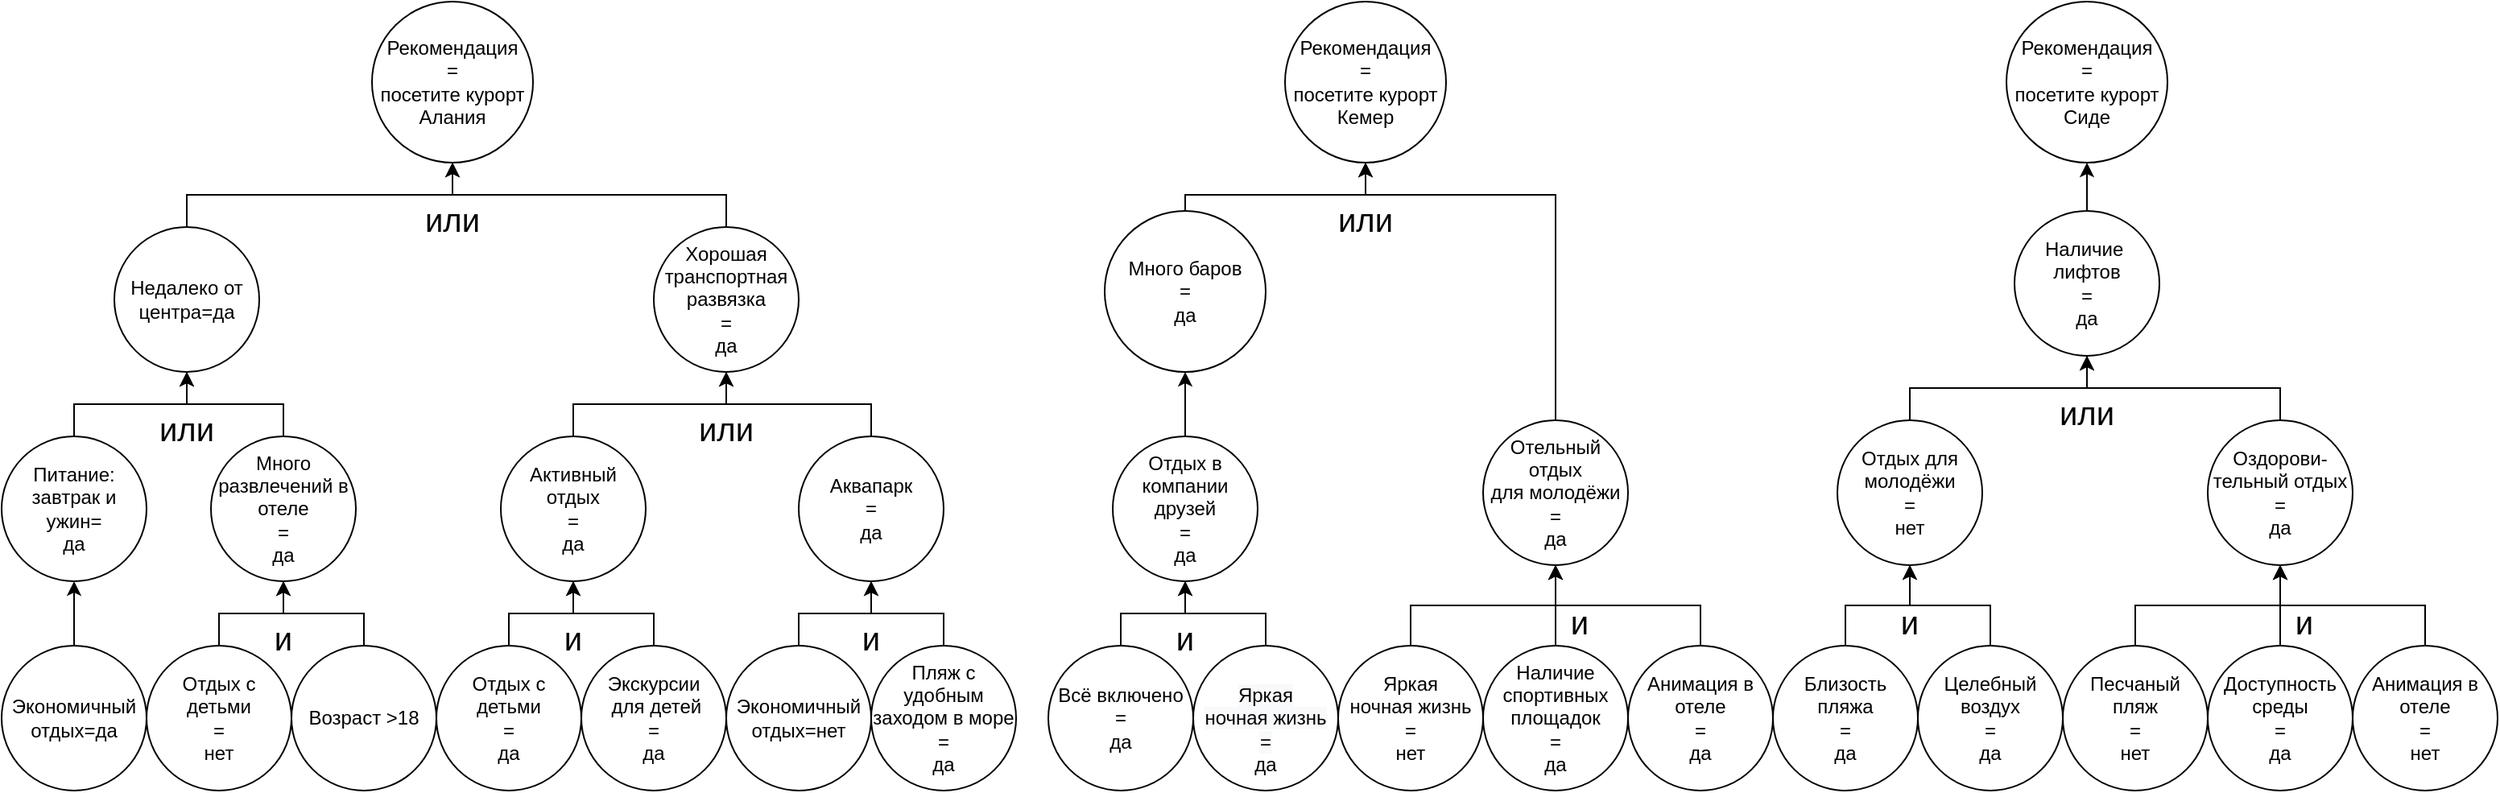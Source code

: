<mxfile version="20.7.4" type="device"><diagram id="YQi69LTeAL2efPBdrYvW" name="Сторінка-1"><mxGraphModel dx="1434" dy="739" grid="1" gridSize="10" guides="1" tooltips="1" connect="1" arrows="1" fold="1" page="1" pageScale="1" pageWidth="827" pageHeight="1169" math="0" shadow="0"><root><mxCell id="0"/><mxCell id="1" parent="0"/><mxCell id="BsZQJJfcdxUSmIoONMlX-21" style="edgeStyle=orthogonalEdgeStyle;rounded=0;orthogonalLoop=1;jettySize=auto;html=1;exitX=0.5;exitY=0;exitDx=0;exitDy=0;" parent="1" source="-yzRgbkLWYrO9vDOBiGZ-2" target="-yzRgbkLWYrO9vDOBiGZ-28" edge="1"><mxGeometry relative="1" as="geometry"/></mxCell><mxCell id="-yzRgbkLWYrO9vDOBiGZ-2" value="&lt;font style=&quot;vertical-align: inherit;&quot;&gt;&lt;font style=&quot;vertical-align: inherit;&quot;&gt;Возраст &amp;gt;18&lt;/font&gt;&lt;/font&gt;" style="ellipse;whiteSpace=wrap;html=1;aspect=fixed;" parent="1" vertex="1"><mxGeometry x="210" y="440" width="90" height="90" as="geometry"/></mxCell><mxCell id="BsZQJJfcdxUSmIoONMlX-20" style="edgeStyle=orthogonalEdgeStyle;rounded=0;orthogonalLoop=1;jettySize=auto;html=1;exitX=0.5;exitY=0;exitDx=0;exitDy=0;" parent="1" source="-yzRgbkLWYrO9vDOBiGZ-3" target="-yzRgbkLWYrO9vDOBiGZ-28" edge="1"><mxGeometry relative="1" as="geometry"/></mxCell><mxCell id="-yzRgbkLWYrO9vDOBiGZ-3" value="Отдых с детьми&lt;br&gt;=&lt;br&gt;нет" style="ellipse;whiteSpace=wrap;html=1;aspect=fixed;" parent="1" vertex="1"><mxGeometry x="120" y="440" width="90" height="90" as="geometry"/></mxCell><mxCell id="BsZQJJfcdxUSmIoONMlX-37" style="edgeStyle=orthogonalEdgeStyle;rounded=0;orthogonalLoop=1;jettySize=auto;html=1;exitX=0.5;exitY=0;exitDx=0;exitDy=0;" parent="1" source="-yzRgbkLWYrO9vDOBiGZ-4" target="BsZQJJfcdxUSmIoONMlX-4" edge="1"><mxGeometry relative="1" as="geometry"/></mxCell><mxCell id="-yzRgbkLWYrO9vDOBiGZ-4" value="&lt;font style=&quot;vertical-align: inherit;&quot;&gt;&lt;font style=&quot;vertical-align: inherit;&quot;&gt;&lt;font style=&quot;vertical-align: inherit;&quot;&gt;&lt;font style=&quot;vertical-align: inherit;&quot;&gt;Экономичный отдых=нет&lt;/font&gt;&lt;/font&gt;&lt;/font&gt;&lt;/font&gt;" style="ellipse;whiteSpace=wrap;html=1;aspect=fixed;" parent="1" vertex="1"><mxGeometry x="480" y="440" width="90" height="90" as="geometry"/></mxCell><mxCell id="BsZQJJfcdxUSmIoONMlX-17" style="edgeStyle=orthogonalEdgeStyle;rounded=0;orthogonalLoop=1;jettySize=auto;html=1;exitX=0.5;exitY=0;exitDx=0;exitDy=0;" parent="1" source="-yzRgbkLWYrO9vDOBiGZ-5" target="-yzRgbkLWYrO9vDOBiGZ-7" edge="1"><mxGeometry relative="1" as="geometry"/></mxCell><mxCell id="-yzRgbkLWYrO9vDOBiGZ-5" value="Питание:&lt;br&gt;завтрак и ужин=&lt;br&gt;да" style="ellipse;html=1;aspect=fixed;fontSize=12;whiteSpace=wrap;" parent="1" vertex="1"><mxGeometry x="30" y="310" width="90" height="90" as="geometry"/></mxCell><mxCell id="BsZQJJfcdxUSmIoONMlX-15" style="edgeStyle=orthogonalEdgeStyle;rounded=0;orthogonalLoop=1;jettySize=auto;html=1;exitX=0.5;exitY=0;exitDx=0;exitDy=0;" parent="1" source="-yzRgbkLWYrO9vDOBiGZ-6" target="-yzRgbkLWYrO9vDOBiGZ-5" edge="1"><mxGeometry relative="1" as="geometry"/></mxCell><mxCell id="-yzRgbkLWYrO9vDOBiGZ-6" value="Экономичный отдых=да" style="ellipse;whiteSpace=wrap;html=1;aspect=fixed;" parent="1" vertex="1"><mxGeometry x="30" y="440" width="90" height="90" as="geometry"/></mxCell><mxCell id="BsZQJJfcdxUSmIoONMlX-23" style="edgeStyle=orthogonalEdgeStyle;rounded=0;orthogonalLoop=1;jettySize=auto;html=1;exitX=0.5;exitY=0;exitDx=0;exitDy=0;" parent="1" source="-yzRgbkLWYrO9vDOBiGZ-7" target="-yzRgbkLWYrO9vDOBiGZ-29" edge="1"><mxGeometry relative="1" as="geometry"/></mxCell><mxCell id="-yzRgbkLWYrO9vDOBiGZ-7" value="Недалеко от центра=да" style="ellipse;whiteSpace=wrap;html=1;aspect=fixed;fontSize=12;" parent="1" vertex="1"><mxGeometry x="100" y="180" width="90" height="90" as="geometry"/></mxCell><mxCell id="BsZQJJfcdxUSmIoONMlX-29" style="edgeStyle=orthogonalEdgeStyle;rounded=0;orthogonalLoop=1;jettySize=auto;html=1;exitX=0.5;exitY=0;exitDx=0;exitDy=0;" parent="1" source="-yzRgbkLWYrO9vDOBiGZ-9" target="BsZQJJfcdxUSmIoONMlX-24" edge="1"><mxGeometry relative="1" as="geometry"/></mxCell><mxCell id="-yzRgbkLWYrO9vDOBiGZ-9" value="Отдых с детьми&lt;br&gt;=&lt;br&gt;да" style="ellipse;whiteSpace=wrap;html=1;aspect=fixed;fontSize=12;" parent="1" vertex="1"><mxGeometry x="300" y="440" width="90" height="90" as="geometry"/></mxCell><mxCell id="BsZQJJfcdxUSmIoONMlX-22" style="edgeStyle=orthogonalEdgeStyle;rounded=0;orthogonalLoop=1;jettySize=auto;html=1;exitX=0.5;exitY=0;exitDx=0;exitDy=0;" parent="1" source="-yzRgbkLWYrO9vDOBiGZ-28" target="-yzRgbkLWYrO9vDOBiGZ-7" edge="1"><mxGeometry relative="1" as="geometry"/></mxCell><mxCell id="-yzRgbkLWYrO9vDOBiGZ-28" value="&lt;font style=&quot;vertical-align: inherit;&quot;&gt;&lt;font style=&quot;vertical-align: inherit;&quot;&gt;Много развлечений в отеле &lt;/font&gt;&lt;/font&gt;&lt;br&gt;&lt;font style=&quot;vertical-align: inherit;&quot;&gt;&lt;font style=&quot;vertical-align: inherit;&quot;&gt;= &lt;/font&gt;&lt;/font&gt;&lt;br&gt;&lt;font style=&quot;vertical-align: inherit;&quot;&gt;&lt;font style=&quot;vertical-align: inherit;&quot;&gt;да&lt;/font&gt;&lt;/font&gt;" style="ellipse;whiteSpace=wrap;html=1;aspect=fixed;fontSize=12;" parent="1" vertex="1"><mxGeometry x="160" y="310" width="90" height="90" as="geometry"/></mxCell><mxCell id="-yzRgbkLWYrO9vDOBiGZ-29" value="&lt;font style=&quot;vertical-align: inherit;&quot;&gt;&lt;font style=&quot;vertical-align: inherit;&quot;&gt;Рекомендация &lt;/font&gt;&lt;/font&gt;&lt;br&gt;&lt;font style=&quot;vertical-align: inherit;&quot;&gt;&lt;font style=&quot;vertical-align: inherit;&quot;&gt;=&lt;br&gt;посетите курорт Алания&lt;/font&gt;&lt;/font&gt;" style="ellipse;whiteSpace=wrap;html=1;aspect=fixed;fontSize=12;" parent="1" vertex="1"><mxGeometry x="260" y="40" width="100" height="100" as="geometry"/></mxCell><mxCell id="BsZQJJfcdxUSmIoONMlX-44" style="edgeStyle=orthogonalEdgeStyle;rounded=0;orthogonalLoop=1;jettySize=auto;html=1;exitX=0.5;exitY=0;exitDx=0;exitDy=0;" parent="1" source="-yzRgbkLWYrO9vDOBiGZ-31" target="-yzRgbkLWYrO9vDOBiGZ-33" edge="1"><mxGeometry relative="1" as="geometry"/></mxCell><mxCell id="-yzRgbkLWYrO9vDOBiGZ-31" value="&lt;br&gt;&lt;span style=&quot;color: rgb(0, 0, 0); font-family: Helvetica; font-size: 12px; font-style: normal; font-variant-ligatures: normal; font-variant-caps: normal; font-weight: 400; letter-spacing: normal; orphans: 2; text-align: center; text-indent: 0px; text-transform: none; widows: 2; word-spacing: 0px; -webkit-text-stroke-width: 0px; background-color: rgb(248, 249, 250); text-decoration-thickness: initial; text-decoration-style: initial; text-decoration-color: initial; float: none; display: inline !important;&quot;&gt;Яркая&lt;/span&gt;&lt;br style=&quot;color: rgb(0, 0, 0); font-family: Helvetica; font-size: 12px; font-style: normal; font-variant-ligatures: normal; font-variant-caps: normal; font-weight: 400; letter-spacing: normal; orphans: 2; text-align: center; text-indent: 0px; text-transform: none; widows: 2; word-spacing: 0px; -webkit-text-stroke-width: 0px; background-color: rgb(248, 249, 250); text-decoration-thickness: initial; text-decoration-style: initial; text-decoration-color: initial;&quot;&gt;&lt;span style=&quot;color: rgb(0, 0, 0); font-family: Helvetica; font-size: 12px; font-style: normal; font-variant-ligatures: normal; font-variant-caps: normal; font-weight: 400; letter-spacing: normal; orphans: 2; text-align: center; text-indent: 0px; text-transform: none; widows: 2; word-spacing: 0px; -webkit-text-stroke-width: 0px; background-color: rgb(248, 249, 250); text-decoration-thickness: initial; text-decoration-style: initial; text-decoration-color: initial; float: none; display: inline !important;&quot;&gt;ночная жизнь&lt;/span&gt;&lt;br style=&quot;color: rgb(0, 0, 0); font-family: Helvetica; font-size: 12px; font-style: normal; font-variant-ligatures: normal; font-variant-caps: normal; font-weight: 400; letter-spacing: normal; orphans: 2; text-align: center; text-indent: 0px; text-transform: none; widows: 2; word-spacing: 0px; -webkit-text-stroke-width: 0px; background-color: rgb(248, 249, 250); text-decoration-thickness: initial; text-decoration-style: initial; text-decoration-color: initial;&quot;&gt;&lt;span style=&quot;color: rgb(0, 0, 0); font-family: Helvetica; font-size: 12px; font-style: normal; font-variant-ligatures: normal; font-variant-caps: normal; font-weight: 400; letter-spacing: normal; orphans: 2; text-align: center; text-indent: 0px; text-transform: none; widows: 2; word-spacing: 0px; -webkit-text-stroke-width: 0px; background-color: rgb(248, 249, 250); text-decoration-thickness: initial; text-decoration-style: initial; text-decoration-color: initial; float: none; display: inline !important;&quot;&gt;=&lt;/span&gt;&lt;br style=&quot;color: rgb(0, 0, 0); font-family: Helvetica; font-size: 12px; font-style: normal; font-variant-ligatures: normal; font-variant-caps: normal; font-weight: 400; letter-spacing: normal; orphans: 2; text-align: center; text-indent: 0px; text-transform: none; widows: 2; word-spacing: 0px; -webkit-text-stroke-width: 0px; background-color: rgb(248, 249, 250); text-decoration-thickness: initial; text-decoration-style: initial; text-decoration-color: initial;&quot;&gt;да" style="ellipse;aspect=fixed;fontSize=12;align=center;html=1;whiteSpace=wrap;" parent="1" vertex="1"><mxGeometry x="770" y="440" width="90" height="90" as="geometry"/></mxCell><mxCell id="BsZQJJfcdxUSmIoONMlX-43" style="edgeStyle=orthogonalEdgeStyle;rounded=0;orthogonalLoop=1;jettySize=auto;html=1;exitX=0.5;exitY=0;exitDx=0;exitDy=0;" parent="1" source="-yzRgbkLWYrO9vDOBiGZ-32" target="-yzRgbkLWYrO9vDOBiGZ-33" edge="1"><mxGeometry relative="1" as="geometry"/></mxCell><mxCell id="-yzRgbkLWYrO9vDOBiGZ-32" value="&lt;font style=&quot;vertical-align: inherit;&quot;&gt;&lt;font style=&quot;vertical-align: inherit;&quot;&gt;Всё включено&lt;br&gt;=&lt;br&gt;да&lt;br&gt;&lt;/font&gt;&lt;/font&gt;" style="ellipse;whiteSpace=wrap;html=1;aspect=fixed;fontSize=12;" parent="1" vertex="1"><mxGeometry x="680" y="440" width="90" height="90" as="geometry"/></mxCell><mxCell id="BsZQJJfcdxUSmIoONMlX-46" style="edgeStyle=orthogonalEdgeStyle;rounded=0;orthogonalLoop=1;jettySize=auto;html=1;exitX=0.5;exitY=0;exitDx=0;exitDy=0;" parent="1" source="-yzRgbkLWYrO9vDOBiGZ-33" target="-yzRgbkLWYrO9vDOBiGZ-47" edge="1"><mxGeometry relative="1" as="geometry"/></mxCell><mxCell id="-yzRgbkLWYrO9vDOBiGZ-33" value="Отдых в компании друзей&lt;br&gt;=&lt;br&gt;да" style="ellipse;whiteSpace=wrap;html=1;aspect=fixed;fontSize=12;" parent="1" vertex="1"><mxGeometry x="720" y="310" width="90" height="90" as="geometry"/></mxCell><mxCell id="BsZQJJfcdxUSmIoONMlX-52" style="edgeStyle=orthogonalEdgeStyle;rounded=0;orthogonalLoop=1;jettySize=auto;html=1;exitX=0.5;exitY=0;exitDx=0;exitDy=0;" parent="1" source="-yzRgbkLWYrO9vDOBiGZ-34" target="BsZQJJfcdxUSmIoONMlX-50" edge="1"><mxGeometry relative="1" as="geometry"/></mxCell><mxCell id="-yzRgbkLWYrO9vDOBiGZ-34" value="Наличие спортивных площадок&lt;br&gt;=&lt;br&gt;да" style="ellipse;whiteSpace=wrap;html=1;aspect=fixed;fontSize=12;" parent="1" vertex="1"><mxGeometry x="950" y="440" width="90" height="90" as="geometry"/></mxCell><mxCell id="BsZQJJfcdxUSmIoONMlX-51" style="edgeStyle=orthogonalEdgeStyle;rounded=0;orthogonalLoop=1;jettySize=auto;html=1;exitX=0.5;exitY=0;exitDx=0;exitDy=0;" parent="1" source="-yzRgbkLWYrO9vDOBiGZ-35" target="BsZQJJfcdxUSmIoONMlX-50" edge="1"><mxGeometry relative="1" as="geometry"/></mxCell><mxCell id="-yzRgbkLWYrO9vDOBiGZ-35" value="Яркая &lt;br&gt;ночная жизнь&lt;br&gt;=&lt;br&gt;нет" style="ellipse;whiteSpace=wrap;html=1;aspect=fixed;fontSize=12;" parent="1" vertex="1"><mxGeometry x="860" y="440" width="90" height="90" as="geometry"/></mxCell><mxCell id="BsZQJJfcdxUSmIoONMlX-48" style="edgeStyle=orthogonalEdgeStyle;rounded=0;orthogonalLoop=1;jettySize=auto;html=1;exitX=0.5;exitY=0;exitDx=0;exitDy=0;" parent="1" source="-yzRgbkLWYrO9vDOBiGZ-47" target="-yzRgbkLWYrO9vDOBiGZ-68" edge="1"><mxGeometry relative="1" as="geometry"><Array as="points"><mxPoint x="765" y="160"/><mxPoint x="877" y="160"/></Array></mxGeometry></mxCell><mxCell id="-yzRgbkLWYrO9vDOBiGZ-47" value="&lt;font style=&quot;vertical-align: inherit;&quot;&gt;&lt;font style=&quot;vertical-align: inherit;&quot;&gt;&lt;font style=&quot;vertical-align: inherit;&quot;&gt;&lt;font style=&quot;vertical-align: inherit;&quot;&gt;Много баров&lt;/font&gt;&lt;/font&gt;&lt;/font&gt;&lt;/font&gt;&lt;br&gt;&lt;font style=&quot;vertical-align: inherit;&quot;&gt;&lt;font style=&quot;vertical-align: inherit;&quot;&gt;&lt;font style=&quot;vertical-align: inherit;&quot;&gt;&lt;font style=&quot;vertical-align: inherit;&quot;&gt;= &lt;/font&gt;&lt;/font&gt;&lt;/font&gt;&lt;/font&gt;&lt;br&gt;&lt;font style=&quot;vertical-align: inherit;&quot;&gt;&lt;font style=&quot;vertical-align: inherit;&quot;&gt;&lt;font style=&quot;vertical-align: inherit;&quot;&gt;&lt;font style=&quot;vertical-align: inherit;&quot;&gt;да&lt;/font&gt;&lt;/font&gt;&lt;/font&gt;&lt;/font&gt;" style="ellipse;whiteSpace=wrap;html=1;aspect=fixed;fontSize=12;" parent="1" vertex="1"><mxGeometry x="715" y="170" width="100" height="100" as="geometry"/></mxCell><mxCell id="-yzRgbkLWYrO9vDOBiGZ-68" value="Рекомендация&lt;br&gt;=&lt;br&gt;посетите курорт Кемер" style="ellipse;whiteSpace=wrap;html=1;aspect=fixed;fontSize=12;" parent="1" vertex="1"><mxGeometry x="827" y="40" width="100" height="100" as="geometry"/></mxCell><mxCell id="BsZQJJfcdxUSmIoONMlX-55" style="edgeStyle=orthogonalEdgeStyle;rounded=0;orthogonalLoop=1;jettySize=auto;html=1;exitX=0.5;exitY=0;exitDx=0;exitDy=0;" parent="1" source="-yzRgbkLWYrO9vDOBiGZ-71" target="-yzRgbkLWYrO9vDOBiGZ-82" edge="1"><mxGeometry relative="1" as="geometry"/></mxCell><mxCell id="-yzRgbkLWYrO9vDOBiGZ-71" value="Близость пляжа&lt;br&gt;=&lt;br&gt;да" style="ellipse;whiteSpace=wrap;html=1;aspect=fixed;fontSize=12;" parent="1" vertex="1"><mxGeometry x="1130" y="440" width="90" height="90" as="geometry"/></mxCell><mxCell id="cTUbwPXL0TLzFF4Jb6U0-5" style="edgeStyle=orthogonalEdgeStyle;rounded=0;orthogonalLoop=1;jettySize=auto;html=1;exitX=0.5;exitY=0;exitDx=0;exitDy=0;" parent="1" source="-yzRgbkLWYrO9vDOBiGZ-73" target="cTUbwPXL0TLzFF4Jb6U0-1" edge="1"><mxGeometry relative="1" as="geometry"/></mxCell><mxCell id="-yzRgbkLWYrO9vDOBiGZ-73" value="Анимация в отеле&lt;br&gt;=&lt;br&gt;нет" style="ellipse;whiteSpace=wrap;html=1;aspect=fixed;fontSize=12;" parent="1" vertex="1"><mxGeometry x="1490" y="440" width="90" height="90" as="geometry"/></mxCell><mxCell id="BsZQJJfcdxUSmIoONMlX-56" style="edgeStyle=orthogonalEdgeStyle;rounded=0;orthogonalLoop=1;jettySize=auto;html=1;exitX=0.5;exitY=0;exitDx=0;exitDy=0;" parent="1" source="-yzRgbkLWYrO9vDOBiGZ-74" target="-yzRgbkLWYrO9vDOBiGZ-82" edge="1"><mxGeometry relative="1" as="geometry"/></mxCell><mxCell id="-yzRgbkLWYrO9vDOBiGZ-74" value="Целебный воздух&lt;br&gt;=&lt;br&gt;да" style="ellipse;whiteSpace=wrap;html=1;aspect=fixed;fontSize=12;" parent="1" vertex="1"><mxGeometry x="1220" y="440" width="90" height="90" as="geometry"/></mxCell><mxCell id="cTUbwPXL0TLzFF4Jb6U0-2" style="edgeStyle=orthogonalEdgeStyle;rounded=0;orthogonalLoop=1;jettySize=auto;html=1;exitX=0.5;exitY=0;exitDx=0;exitDy=0;" parent="1" source="-yzRgbkLWYrO9vDOBiGZ-75" target="cTUbwPXL0TLzFF4Jb6U0-1" edge="1"><mxGeometry relative="1" as="geometry"/></mxCell><mxCell id="-yzRgbkLWYrO9vDOBiGZ-75" value="Песчаный &lt;br&gt;пляж&lt;br&gt;=&lt;br&gt;нет" style="ellipse;whiteSpace=wrap;html=1;aspect=fixed;fontSize=12;" parent="1" vertex="1"><mxGeometry x="1310" y="440" width="90" height="90" as="geometry"/></mxCell><mxCell id="cTUbwPXL0TLzFF4Jb6U0-9" style="edgeStyle=orthogonalEdgeStyle;rounded=0;orthogonalLoop=1;jettySize=auto;html=1;exitX=0.5;exitY=0;exitDx=0;exitDy=0;" parent="1" source="-yzRgbkLWYrO9vDOBiGZ-82" target="cTUbwPXL0TLzFF4Jb6U0-6" edge="1"><mxGeometry relative="1" as="geometry"/></mxCell><mxCell id="-yzRgbkLWYrO9vDOBiGZ-82" value="Отдых для молодёжи&lt;br&gt;=&lt;br&gt;нет" style="ellipse;whiteSpace=wrap;html=1;aspect=fixed;fontSize=12;" parent="1" vertex="1"><mxGeometry x="1170" y="300" width="90" height="90" as="geometry"/></mxCell><mxCell id="cTUbwPXL0TLzFF4Jb6U0-3" style="edgeStyle=orthogonalEdgeStyle;rounded=0;orthogonalLoop=1;jettySize=auto;html=1;exitX=0.5;exitY=0;exitDx=0;exitDy=0;" parent="1" source="-yzRgbkLWYrO9vDOBiGZ-86" target="cTUbwPXL0TLzFF4Jb6U0-1" edge="1"><mxGeometry relative="1" as="geometry"/></mxCell><mxCell id="-yzRgbkLWYrO9vDOBiGZ-86" value="Доступность среды&lt;br&gt;=&lt;br&gt;да" style="ellipse;whiteSpace=wrap;html=1;aspect=fixed;fontSize=12;" parent="1" vertex="1"><mxGeometry x="1400" y="440" width="90" height="90" as="geometry"/></mxCell><mxCell id="-yzRgbkLWYrO9vDOBiGZ-89" value="Рекомендация&lt;br&gt;=&lt;br&gt;посетите курорт Сиде" style="ellipse;whiteSpace=wrap;html=1;aspect=fixed;fontSize=12;" parent="1" vertex="1"><mxGeometry x="1275" y="40" width="100" height="100" as="geometry"/></mxCell><mxCell id="BsZQJJfcdxUSmIoONMlX-35" style="edgeStyle=orthogonalEdgeStyle;rounded=0;orthogonalLoop=1;jettySize=auto;html=1;exitX=0.5;exitY=0;exitDx=0;exitDy=0;" parent="1" source="BsZQJJfcdxUSmIoONMlX-4" target="BsZQJJfcdxUSmIoONMlX-5" edge="1"><mxGeometry relative="1" as="geometry"/></mxCell><mxCell id="BsZQJJfcdxUSmIoONMlX-4" value="&lt;font style=&quot;vertical-align: inherit;&quot;&gt;&lt;font style=&quot;vertical-align: inherit;&quot;&gt;&lt;font style=&quot;vertical-align: inherit;&quot;&gt;&lt;font style=&quot;vertical-align: inherit;&quot;&gt;Аквапарк&lt;/font&gt;&lt;/font&gt;&lt;br&gt;&lt;font style=&quot;vertical-align: inherit;&quot;&gt;&lt;font style=&quot;vertical-align: inherit;&quot;&gt;= &lt;/font&gt;&lt;/font&gt;&lt;br&gt;&lt;font style=&quot;vertical-align: inherit;&quot;&gt;&lt;font style=&quot;vertical-align: inherit;&quot;&gt;да&lt;/font&gt;&lt;/font&gt;&lt;br&gt;&lt;/font&gt;&lt;/font&gt;" style="ellipse;whiteSpace=wrap;html=1;aspect=fixed;" parent="1" vertex="1"><mxGeometry x="525" y="310" width="90" height="90" as="geometry"/></mxCell><mxCell id="BsZQJJfcdxUSmIoONMlX-42" style="edgeStyle=orthogonalEdgeStyle;rounded=0;orthogonalLoop=1;jettySize=auto;html=1;exitX=0.5;exitY=0;exitDx=0;exitDy=0;" parent="1" source="BsZQJJfcdxUSmIoONMlX-5" target="-yzRgbkLWYrO9vDOBiGZ-29" edge="1"><mxGeometry relative="1" as="geometry"/></mxCell><mxCell id="BsZQJJfcdxUSmIoONMlX-5" value="&lt;font style=&quot;vertical-align: inherit;&quot;&gt;&lt;font style=&quot;vertical-align: inherit;&quot;&gt;Хорошая транспортная развязка&lt;br&gt;=&lt;br&gt;да&lt;br&gt;&lt;/font&gt;&lt;/font&gt;" style="ellipse;whiteSpace=wrap;html=1;aspect=fixed;" parent="1" vertex="1"><mxGeometry x="435" y="180" width="90" height="90" as="geometry"/></mxCell><mxCell id="BsZQJJfcdxUSmIoONMlX-33" style="edgeStyle=orthogonalEdgeStyle;rounded=0;orthogonalLoop=1;jettySize=auto;html=1;exitX=0.5;exitY=0;exitDx=0;exitDy=0;" parent="1" source="BsZQJJfcdxUSmIoONMlX-24" target="BsZQJJfcdxUSmIoONMlX-5" edge="1"><mxGeometry relative="1" as="geometry"/></mxCell><mxCell id="BsZQJJfcdxUSmIoONMlX-24" value="&lt;font style=&quot;vertical-align: inherit;&quot;&gt;&lt;font style=&quot;vertical-align: inherit;&quot;&gt;Активный отдых&lt;br&gt;=&lt;br&gt;да&lt;br&gt;&lt;/font&gt;&lt;/font&gt;" style="ellipse;whiteSpace=wrap;html=1;aspect=fixed;" parent="1" vertex="1"><mxGeometry x="340" y="310" width="90" height="90" as="geometry"/></mxCell><mxCell id="BsZQJJfcdxUSmIoONMlX-31" style="edgeStyle=orthogonalEdgeStyle;rounded=0;orthogonalLoop=1;jettySize=auto;html=1;exitX=0.5;exitY=0;exitDx=0;exitDy=0;" parent="1" source="BsZQJJfcdxUSmIoONMlX-30" target="BsZQJJfcdxUSmIoONMlX-24" edge="1"><mxGeometry relative="1" as="geometry"/></mxCell><mxCell id="BsZQJJfcdxUSmIoONMlX-30" value="&lt;font style=&quot;vertical-align: inherit;&quot;&gt;&lt;font style=&quot;vertical-align: inherit;&quot;&gt;&lt;font style=&quot;vertical-align: inherit;&quot;&gt;&lt;font style=&quot;vertical-align: inherit;&quot;&gt;Экскурсии&lt;br&gt;&amp;nbsp;для детей &lt;/font&gt;&lt;/font&gt;&lt;br&gt;&lt;font style=&quot;vertical-align: inherit;&quot;&gt;&lt;font style=&quot;vertical-align: inherit;&quot;&gt;= &lt;/font&gt;&lt;/font&gt;&lt;br&gt;&lt;font style=&quot;vertical-align: inherit;&quot;&gt;&lt;font style=&quot;vertical-align: inherit;&quot;&gt;да&lt;/font&gt;&lt;/font&gt;&lt;br&gt;&lt;/font&gt;&lt;/font&gt;" style="ellipse;whiteSpace=wrap;html=1;aspect=fixed;" parent="1" vertex="1"><mxGeometry x="390" y="440" width="90" height="90" as="geometry"/></mxCell><mxCell id="BsZQJJfcdxUSmIoONMlX-38" style="edgeStyle=orthogonalEdgeStyle;rounded=0;orthogonalLoop=1;jettySize=auto;html=1;exitX=0.5;exitY=0;exitDx=0;exitDy=0;" parent="1" source="BsZQJJfcdxUSmIoONMlX-36" target="BsZQJJfcdxUSmIoONMlX-4" edge="1"><mxGeometry relative="1" as="geometry"/></mxCell><mxCell id="BsZQJJfcdxUSmIoONMlX-36" value="&lt;font style=&quot;vertical-align: inherit;&quot;&gt;&lt;font style=&quot;vertical-align: inherit;&quot;&gt;Пляж с удобным заходом в море&lt;br&gt;=&lt;br&gt;да&lt;br&gt;&lt;/font&gt;&lt;/font&gt;" style="ellipse;whiteSpace=wrap;html=1;aspect=fixed;" parent="1" vertex="1"><mxGeometry x="570" y="440" width="90" height="90" as="geometry"/></mxCell><mxCell id="BsZQJJfcdxUSmIoONMlX-53" style="edgeStyle=orthogonalEdgeStyle;rounded=0;orthogonalLoop=1;jettySize=auto;html=1;exitX=0.5;exitY=0;exitDx=0;exitDy=0;" parent="1" source="BsZQJJfcdxUSmIoONMlX-49" target="BsZQJJfcdxUSmIoONMlX-50" edge="1"><mxGeometry relative="1" as="geometry"/></mxCell><mxCell id="BsZQJJfcdxUSmIoONMlX-49" value="Анимация в отеле&lt;br&gt;=&lt;br&gt;да" style="ellipse;whiteSpace=wrap;html=1;aspect=fixed;" parent="1" vertex="1"><mxGeometry x="1040" y="440" width="90" height="90" as="geometry"/></mxCell><mxCell id="BsZQJJfcdxUSmIoONMlX-54" style="edgeStyle=orthogonalEdgeStyle;rounded=0;orthogonalLoop=1;jettySize=auto;html=1;exitX=0.5;exitY=0;exitDx=0;exitDy=0;" parent="1" source="BsZQJJfcdxUSmIoONMlX-50" target="-yzRgbkLWYrO9vDOBiGZ-68" edge="1"><mxGeometry relative="1" as="geometry"><Array as="points"><mxPoint x="995" y="160"/><mxPoint x="877" y="160"/></Array></mxGeometry></mxCell><mxCell id="BsZQJJfcdxUSmIoONMlX-50" value="&lt;font style=&quot;vertical-align: inherit;&quot;&gt;&lt;font style=&quot;vertical-align: inherit;&quot;&gt;Отельный отдых &lt;/font&gt;&lt;/font&gt;&lt;br&gt;&lt;font style=&quot;vertical-align: inherit;&quot;&gt;&lt;font style=&quot;vertical-align: inherit;&quot;&gt;для молодёжи &lt;/font&gt;&lt;/font&gt;&lt;br&gt;&lt;font style=&quot;vertical-align: inherit;&quot;&gt;&lt;font style=&quot;vertical-align: inherit;&quot;&gt;= &lt;/font&gt;&lt;/font&gt;&lt;br&gt;&lt;font style=&quot;vertical-align: inherit;&quot;&gt;&lt;font style=&quot;vertical-align: inherit;&quot;&gt;да&lt;/font&gt;&lt;/font&gt;" style="ellipse;whiteSpace=wrap;html=1;aspect=fixed;" parent="1" vertex="1"><mxGeometry x="950" y="300" width="90" height="90" as="geometry"/></mxCell><mxCell id="cTUbwPXL0TLzFF4Jb6U0-10" style="edgeStyle=orthogonalEdgeStyle;rounded=0;orthogonalLoop=1;jettySize=auto;html=1;exitX=0.5;exitY=0;exitDx=0;exitDy=0;" parent="1" source="cTUbwPXL0TLzFF4Jb6U0-1" target="cTUbwPXL0TLzFF4Jb6U0-6" edge="1"><mxGeometry relative="1" as="geometry"/></mxCell><mxCell id="cTUbwPXL0TLzFF4Jb6U0-1" value="Оздорови-&lt;br&gt;тельный отдых&lt;br&gt;=&lt;br&gt;да" style="ellipse;whiteSpace=wrap;html=1;aspect=fixed;" parent="1" vertex="1"><mxGeometry x="1400" y="300" width="90" height="90" as="geometry"/></mxCell><mxCell id="cTUbwPXL0TLzFF4Jb6U0-11" style="edgeStyle=orthogonalEdgeStyle;rounded=0;orthogonalLoop=1;jettySize=auto;html=1;exitX=0.5;exitY=0;exitDx=0;exitDy=0;" parent="1" source="cTUbwPXL0TLzFF4Jb6U0-6" target="-yzRgbkLWYrO9vDOBiGZ-89" edge="1"><mxGeometry relative="1" as="geometry"/></mxCell><mxCell id="cTUbwPXL0TLzFF4Jb6U0-6" value="Наличие&amp;nbsp;&lt;br&gt;лифтов&lt;br&gt;=&lt;br&gt;да" style="ellipse;whiteSpace=wrap;html=1;aspect=fixed;" parent="1" vertex="1"><mxGeometry x="1280" y="170" width="90" height="90" as="geometry"/></mxCell><mxCell id="QQkjX-rWzyyEJpB1zGAy-2" value="&lt;font style=&quot;font-size: 20px;&quot;&gt;и&lt;/font&gt;" style="text;html=1;strokeColor=none;fillColor=none;align=center;verticalAlign=middle;whiteSpace=wrap;rounded=0;" parent="1" vertex="1"><mxGeometry x="175" y="420" width="60" height="30" as="geometry"/></mxCell><mxCell id="QQkjX-rWzyyEJpB1zGAy-3" value="&lt;font style=&quot;font-size: 20px;&quot;&gt;и&lt;/font&gt;" style="text;html=1;strokeColor=none;fillColor=none;align=center;verticalAlign=middle;whiteSpace=wrap;rounded=0;" parent="1" vertex="1"><mxGeometry x="355" y="420" width="60" height="30" as="geometry"/></mxCell><mxCell id="QQkjX-rWzyyEJpB1zGAy-4" value="&lt;font style=&quot;font-size: 20px;&quot;&gt;и&lt;/font&gt;" style="text;html=1;strokeColor=none;fillColor=none;align=center;verticalAlign=middle;whiteSpace=wrap;rounded=0;" parent="1" vertex="1"><mxGeometry x="540" y="420" width="60" height="30" as="geometry"/></mxCell><mxCell id="QQkjX-rWzyyEJpB1zGAy-5" value="&lt;font style=&quot;font-size: 20px;&quot;&gt;и&lt;/font&gt;" style="text;html=1;strokeColor=none;fillColor=none;align=center;verticalAlign=middle;whiteSpace=wrap;rounded=0;" parent="1" vertex="1"><mxGeometry x="735" y="420" width="60" height="30" as="geometry"/></mxCell><mxCell id="QQkjX-rWzyyEJpB1zGAy-8" value="&lt;font style=&quot;font-size: 20px;&quot;&gt;и&lt;/font&gt;" style="text;html=1;strokeColor=none;fillColor=none;align=center;verticalAlign=middle;whiteSpace=wrap;rounded=0;" parent="1" vertex="1"><mxGeometry x="980" y="410" width="60" height="30" as="geometry"/></mxCell><mxCell id="QQkjX-rWzyyEJpB1zGAy-9" value="&lt;font style=&quot;font-size: 20px;&quot;&gt;и&lt;/font&gt;" style="text;html=1;strokeColor=none;fillColor=none;align=center;verticalAlign=middle;whiteSpace=wrap;rounded=0;" parent="1" vertex="1"><mxGeometry x="1185" y="410" width="60" height="30" as="geometry"/></mxCell><mxCell id="QQkjX-rWzyyEJpB1zGAy-10" value="&lt;font style=&quot;font-size: 20px;&quot;&gt;и&lt;/font&gt;" style="text;html=1;strokeColor=none;fillColor=none;align=center;verticalAlign=middle;whiteSpace=wrap;rounded=0;" parent="1" vertex="1"><mxGeometry x="1430" y="410" width="60" height="30" as="geometry"/></mxCell><mxCell id="QQkjX-rWzyyEJpB1zGAy-11" value="&lt;font style=&quot;font-size: 20px;&quot;&gt;или&lt;/font&gt;" style="text;html=1;strokeColor=none;fillColor=none;align=center;verticalAlign=middle;whiteSpace=wrap;rounded=0;" parent="1" vertex="1"><mxGeometry x="115" y="290" width="60" height="30" as="geometry"/></mxCell><mxCell id="QQkjX-rWzyyEJpB1zGAy-12" value="&lt;font style=&quot;font-size: 20px;&quot;&gt;или&lt;/font&gt;" style="text;html=1;strokeColor=none;fillColor=none;align=center;verticalAlign=middle;whiteSpace=wrap;rounded=0;" parent="1" vertex="1"><mxGeometry x="450" y="290" width="60" height="30" as="geometry"/></mxCell><mxCell id="QQkjX-rWzyyEJpB1zGAy-13" value="&lt;font style=&quot;font-size: 20px;&quot;&gt;или&lt;/font&gt;" style="text;html=1;strokeColor=none;fillColor=none;align=center;verticalAlign=middle;whiteSpace=wrap;rounded=0;" parent="1" vertex="1"><mxGeometry x="280" y="160" width="60" height="30" as="geometry"/></mxCell><mxCell id="QQkjX-rWzyyEJpB1zGAy-14" value="&lt;font style=&quot;font-size: 20px;&quot;&gt;или&lt;/font&gt;" style="text;html=1;strokeColor=none;fillColor=none;align=center;verticalAlign=middle;whiteSpace=wrap;rounded=0;" parent="1" vertex="1"><mxGeometry x="847" y="160" width="60" height="30" as="geometry"/></mxCell><mxCell id="QQkjX-rWzyyEJpB1zGAy-15" value="&lt;font style=&quot;font-size: 20px;&quot;&gt;или&lt;/font&gt;" style="text;html=1;strokeColor=none;fillColor=none;align=center;verticalAlign=middle;whiteSpace=wrap;rounded=0;" parent="1" vertex="1"><mxGeometry x="1295" y="280" width="60" height="30" as="geometry"/></mxCell></root></mxGraphModel></diagram></mxfile>